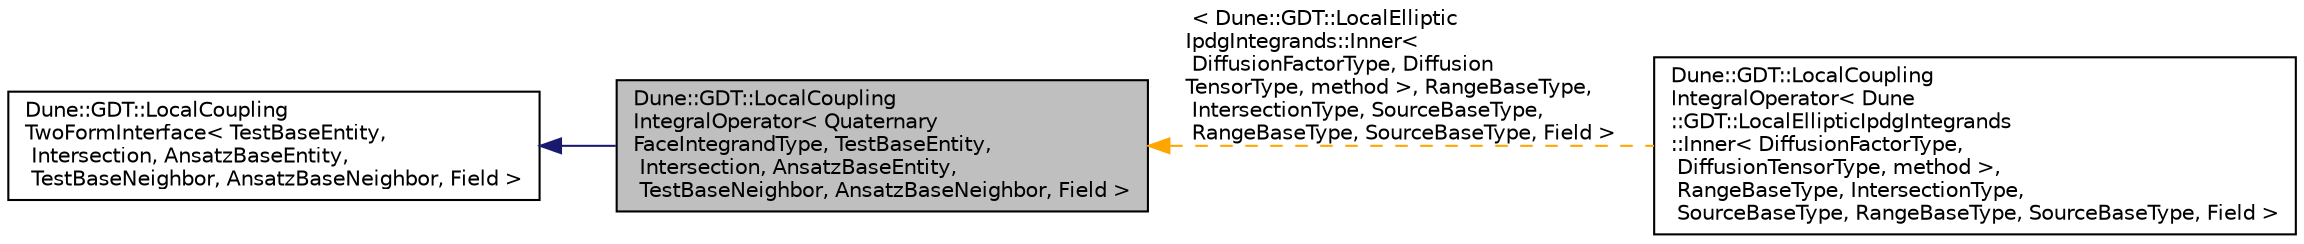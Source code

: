 digraph "Dune::GDT::LocalCouplingIntegralOperator&lt; QuaternaryFaceIntegrandType, TestBaseEntity, Intersection, AnsatzBaseEntity, TestBaseNeighbor, AnsatzBaseNeighbor, Field &gt;"
{
  edge [fontname="Helvetica",fontsize="10",labelfontname="Helvetica",labelfontsize="10"];
  node [fontname="Helvetica",fontsize="10",shape=record];
  rankdir="LR";
  Node0 [label="Dune::GDT::LocalCoupling\lIntegralOperator\< Quaternary\lFaceIntegrandType, TestBaseEntity,\l Intersection, AnsatzBaseEntity,\l TestBaseNeighbor, AnsatzBaseNeighbor, Field \>",height=0.2,width=0.4,color="black", fillcolor="grey75", style="filled", fontcolor="black"];
  Node1 -> Node0 [dir="back",color="midnightblue",fontsize="10",style="solid",fontname="Helvetica"];
  Node1 [label="Dune::GDT::LocalCoupling\lTwoFormInterface\< TestBaseEntity,\l Intersection, AnsatzBaseEntity,\l TestBaseNeighbor, AnsatzBaseNeighbor, Field \>",height=0.2,width=0.4,color="black", fillcolor="white", style="filled",URL="$a01759.html"];
  Node0 -> Node2 [dir="back",color="orange",fontsize="10",style="dashed",label=" \< Dune::GDT::LocalElliptic\lIpdgIntegrands::Inner\<\l DiffusionFactorType, Diffusion\lTensorType, method \>, RangeBaseType,\l IntersectionType, SourceBaseType,\l RangeBaseType, SourceBaseType, Field \>" ,fontname="Helvetica"];
  Node2 [label="Dune::GDT::LocalCoupling\lIntegralOperator\< Dune\l::GDT::LocalEllipticIpdgIntegrands\l::Inner\< DiffusionFactorType,\l DiffusionTensorType, method \>,\l RangeBaseType, IntersectionType,\l SourceBaseType, RangeBaseType, SourceBaseType, Field \>",height=0.2,width=0.4,color="black", fillcolor="white", style="filled",URL="$a01723.html"];
}

